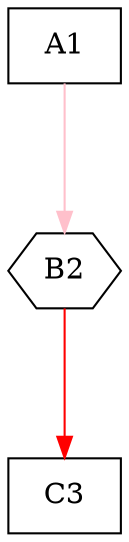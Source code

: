 digraph G {
graph [root="Demo",rankdir   = TB, nodesep           = 0.6, mindist     = 1.0, ranksep = 1.0, overlap = false]
node [style     = "filled", fillcolor = "white", color = "black"]
A1[cpu="0", flags="0x00000008", type="block", tperiod="0", pattern="patternA", patentry="false", patexit="false", beamproc="beamA", bpentry="false", bpexit="false", qlo="false", qhi="false", qil="false", shape     = "rectangle", fillcolor = "white"];
B2[cpu="0", flags="0x00000000", type="flow", tvalid="0", vabs="false", prio="0", toffs="140721163890192", pattern="patternB", patentry="false", patexit="false", beamproc="beamB", bpentry="false", bpexit="false", qty="0", shape     = "hexagon", fillcolor = "white"];
C3[cpu="0", flags="0x00000007", type="block", tperiod="0", pattern="patternC", patentry="false", patexit="false", beamproc="beamC", bpentry="false", bpexit="false", qlo="false", qhi="false", qil="false", shape     = "rectangle", fillcolor = "white"];
A1->B2 [type="flushovr", color     = "pink"];
B2->C3 [type="defdst", color     = "red"];
}
